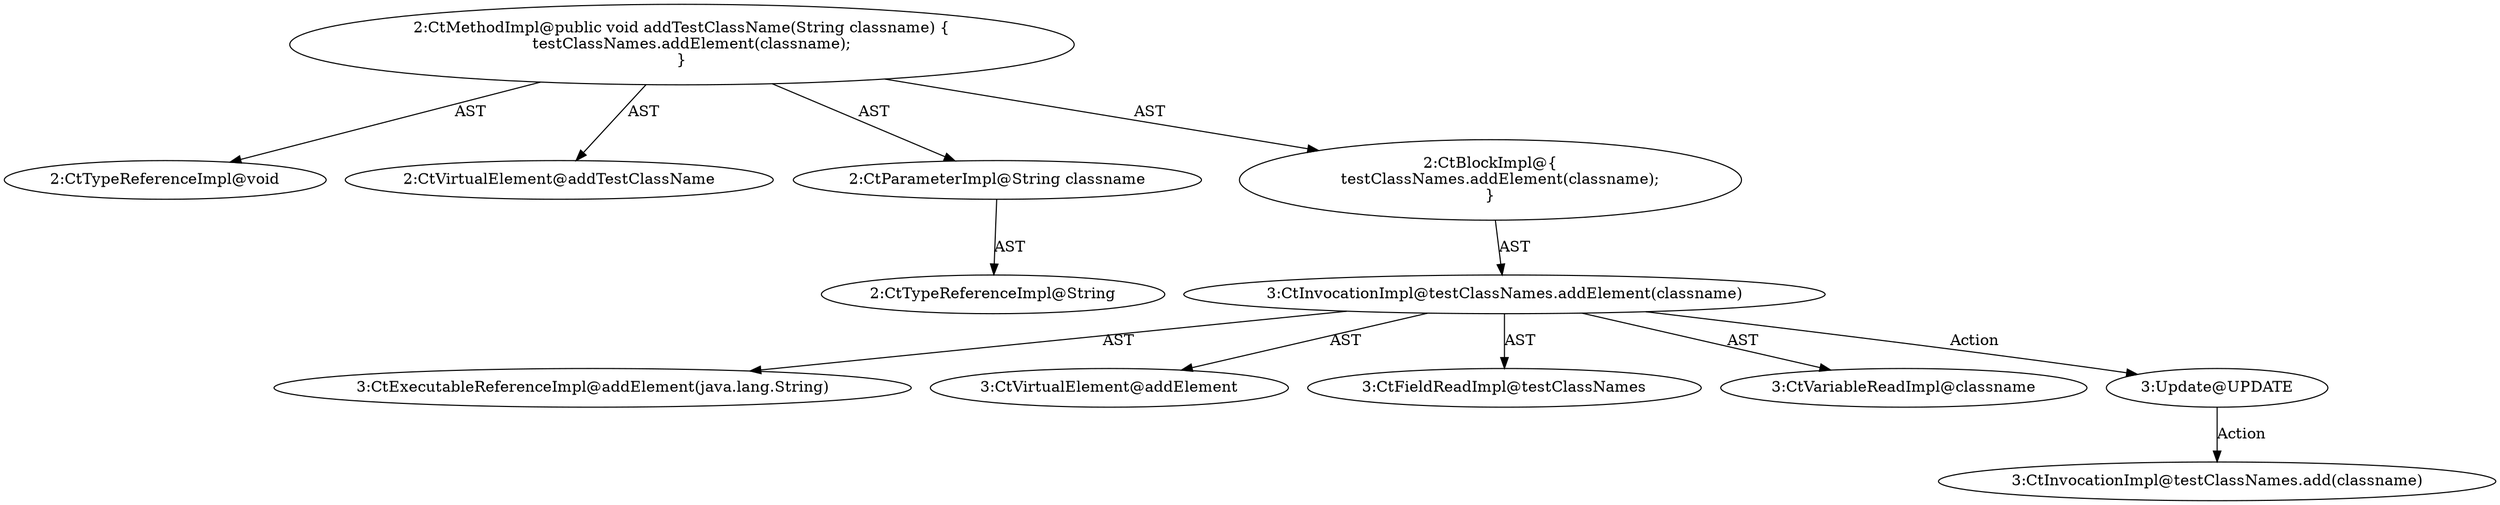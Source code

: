 digraph "addTestClassName#?,String" {
0 [label="2:CtTypeReferenceImpl@void" shape=ellipse]
1 [label="2:CtVirtualElement@addTestClassName" shape=ellipse]
2 [label="2:CtParameterImpl@String classname" shape=ellipse]
3 [label="2:CtTypeReferenceImpl@String" shape=ellipse]
4 [label="3:CtExecutableReferenceImpl@addElement(java.lang.String)" shape=ellipse]
5 [label="3:CtVirtualElement@addElement" shape=ellipse]
6 [label="3:CtFieldReadImpl@testClassNames" shape=ellipse]
7 [label="3:CtVariableReadImpl@classname" shape=ellipse]
8 [label="3:CtInvocationImpl@testClassNames.addElement(classname)" shape=ellipse]
9 [label="2:CtBlockImpl@\{
    testClassNames.addElement(classname);
\}" shape=ellipse]
10 [label="2:CtMethodImpl@public void addTestClassName(String classname) \{
    testClassNames.addElement(classname);
\}" shape=ellipse]
11 [label="3:Update@UPDATE" shape=ellipse]
12 [label="3:CtInvocationImpl@testClassNames.add(classname)" shape=ellipse]
2 -> 3 [label="AST"];
8 -> 5 [label="AST"];
8 -> 6 [label="AST"];
8 -> 4 [label="AST"];
8 -> 7 [label="AST"];
8 -> 11 [label="Action"];
9 -> 8 [label="AST"];
10 -> 1 [label="AST"];
10 -> 0 [label="AST"];
10 -> 2 [label="AST"];
10 -> 9 [label="AST"];
11 -> 12 [label="Action"];
}